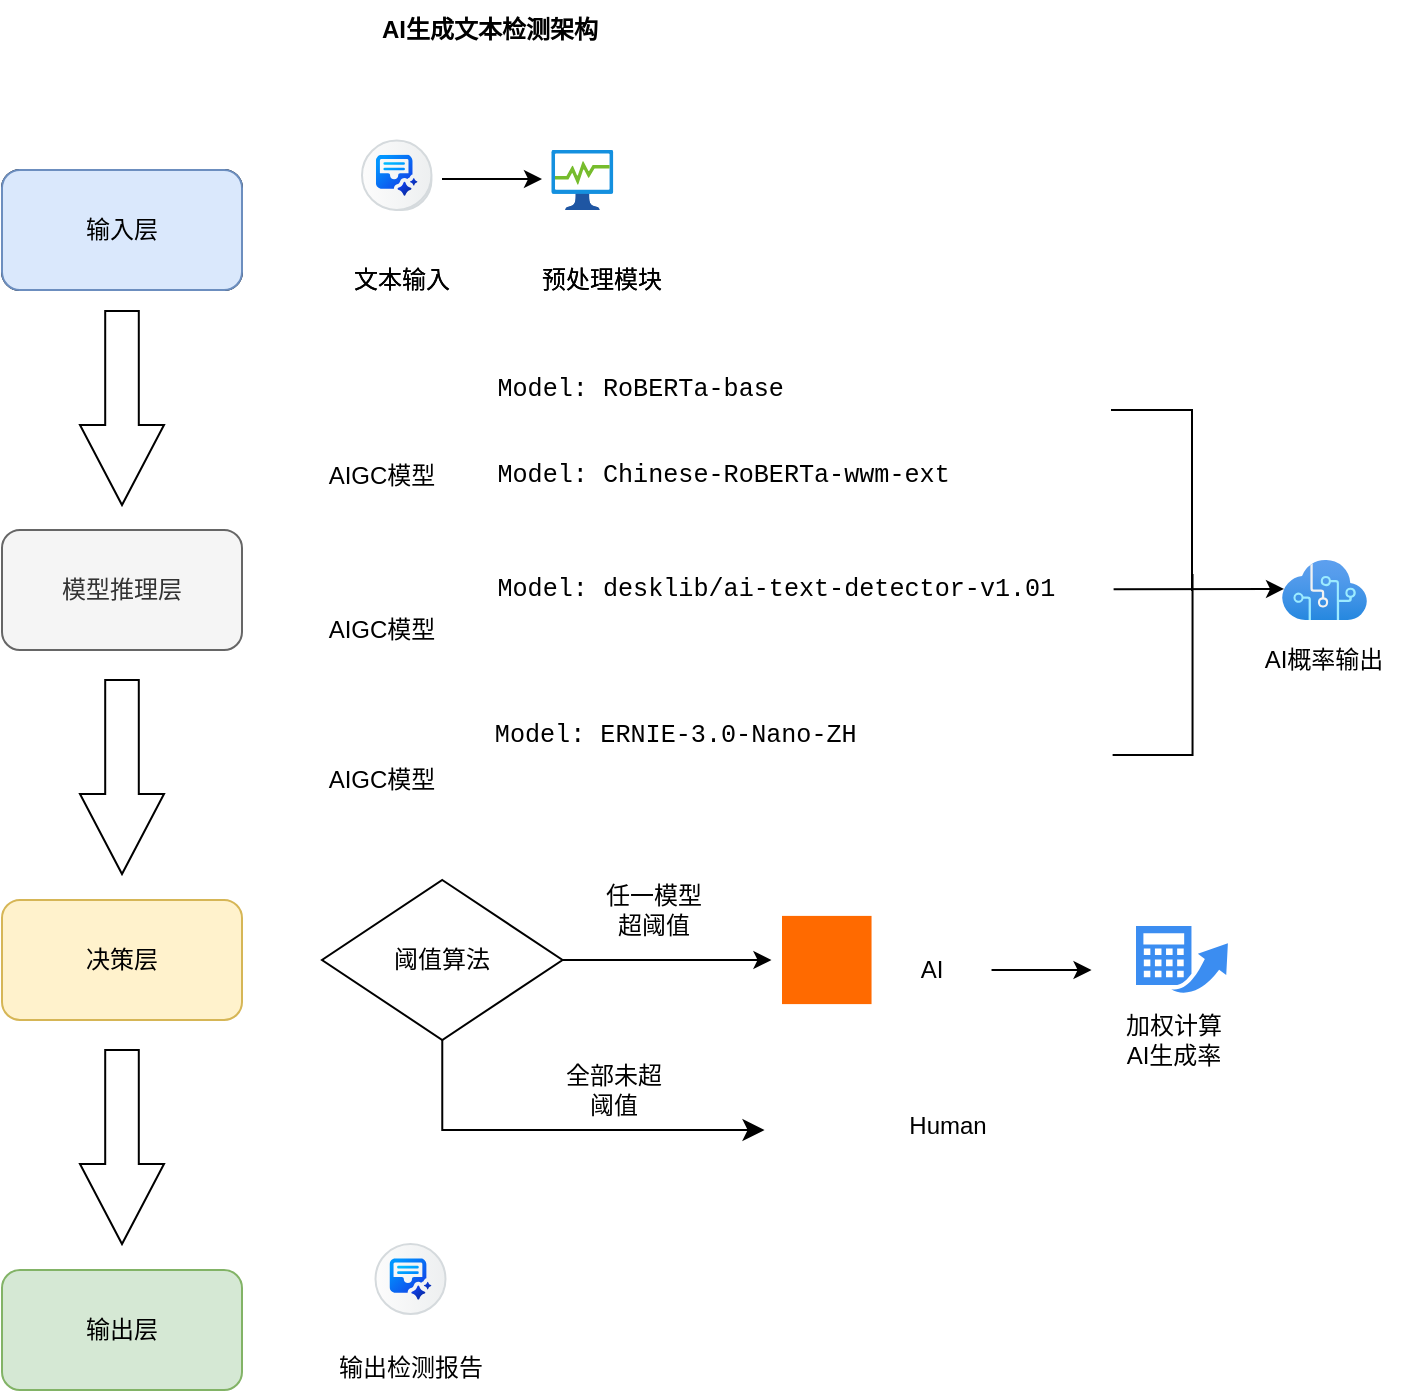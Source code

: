 <mxfile version="26.2.8">
  <diagram name="第 1 页" id="V8_qcKDwf0vtJj72LHAN">
    <mxGraphModel dx="1036" dy="1066" grid="0" gridSize="10" guides="1" tooltips="1" connect="1" arrows="1" fold="1" page="0" pageScale="1" pageWidth="827" pageHeight="1169" math="0" shadow="0">
      <root>
        <mxCell id="0" />
        <mxCell id="1" parent="0" />
        <mxCell id="d-JeLjUKKI5550INJL4p-5" value="&lt;b&gt;AI生成文本检测架构&lt;/b&gt;" style="text;html=1;align=center;verticalAlign=middle;whiteSpace=wrap;rounded=0;" vertex="1" parent="1">
          <mxGeometry x="144" y="-5" width="240" height="30" as="geometry" />
        </mxCell>
        <mxCell id="d-JeLjUKKI5550INJL4p-14" value="输入层" style="rounded=1;whiteSpace=wrap;html=1;" vertex="1" parent="1">
          <mxGeometry x="20" y="80" width="120" height="60" as="geometry" />
        </mxCell>
        <mxCell id="d-JeLjUKKI5550INJL4p-6" value="" style="shape=mxgraph.sap.icon;labelPosition=center;verticalLabelPosition=bottom;align=center;verticalAlign=top;strokeWidth=1;strokeColor=#D5DADD;fillColor=#EDEFF0;gradientColor=#FCFCFC;gradientDirection=west;aspect=fixed;SAPIcon=SAP_Document_Grounding" vertex="1" parent="1">
          <mxGeometry x="204.73" y="70" width="30" height="30" as="geometry" />
        </mxCell>
        <mxCell id="d-JeLjUKKI5550INJL4p-22" value="" style="image;aspect=fixed;html=1;points=[];align=center;fontSize=12;image=img/lib/azure2/general/Process_Explorer.svg;" vertex="1" parent="1">
          <mxGeometry x="294.73" y="70" width="30.88" height="30" as="geometry" />
        </mxCell>
        <mxCell id="d-JeLjUKKI5550INJL4p-26" value="文本输入" style="text;html=1;align=center;verticalAlign=middle;whiteSpace=wrap;rounded=0;" vertex="1" parent="1">
          <mxGeometry x="189.73" y="120" width="60" height="30" as="geometry" />
        </mxCell>
        <mxCell id="d-JeLjUKKI5550INJL4p-27" value="预处理模块" style="text;html=1;align=center;verticalAlign=middle;whiteSpace=wrap;rounded=0;" vertex="1" parent="1">
          <mxGeometry x="284.73" y="120" width="70" height="30" as="geometry" />
        </mxCell>
        <mxCell id="d-JeLjUKKI5550INJL4p-42" value="&lt;pre style=&quot;font-family: Menlo, &amp;quot;Roboto Mono&amp;quot;, &amp;quot;Courier New&amp;quot;, Courier, monospace, Inter, sans-serif; overflow: auto; padding: 9.144px 13.716px; text-wrap-mode: wrap; word-break: break-all; font-size: 12.573px; margin-top: 0px !important; margin-bottom: 0px !important;&quot;&gt;&lt;font style=&quot;color: rgb(0, 0, 0);&quot;&gt;Model: RoBERTa-base  &lt;br&gt;&lt;/font&gt;&lt;/pre&gt;" style="text;html=1;align=left;verticalAlign=middle;whiteSpace=wrap;rounded=0;" vertex="1" parent="1">
          <mxGeometry x="252" y="175" width="225.19" height="30" as="geometry" />
        </mxCell>
        <mxCell id="d-JeLjUKKI5550INJL4p-45" value="输入层" style="rounded=1;whiteSpace=wrap;html=1;fillColor=#dae8fc;strokeColor=#6c8ebf;" vertex="1" parent="1">
          <mxGeometry x="20" y="80" width="120" height="60" as="geometry" />
        </mxCell>
        <mxCell id="d-JeLjUKKI5550INJL4p-46" value="模型推理层" style="rounded=1;whiteSpace=wrap;html=1;fillColor=#f5f5f5;fontColor=#333333;strokeColor=#666666;" vertex="1" parent="1">
          <mxGeometry x="20" y="260" width="120" height="60" as="geometry" />
        </mxCell>
        <mxCell id="d-JeLjUKKI5550INJL4p-47" value="决策层" style="rounded=1;whiteSpace=wrap;html=1;fillColor=#fff2cc;strokeColor=#d6b656;" vertex="1" parent="1">
          <mxGeometry x="20" y="445" width="120" height="60" as="geometry" />
        </mxCell>
        <mxCell id="d-JeLjUKKI5550INJL4p-48" value="输出层" style="rounded=1;whiteSpace=wrap;html=1;fillColor=#d5e8d4;strokeColor=#82b366;" vertex="1" parent="1">
          <mxGeometry x="20" y="630" width="120" height="60" as="geometry" />
        </mxCell>
        <mxCell id="d-JeLjUKKI5550INJL4p-49" value="" style="shape=mxgraph.sap.icon;labelPosition=center;verticalLabelPosition=bottom;align=center;verticalAlign=top;strokeWidth=1;strokeColor=#D5DADD;fillColor=#EDEFF0;gradientColor=#FCFCFC;gradientDirection=west;aspect=fixed;SAPIcon=SAP_Document_Grounding" vertex="1" parent="1">
          <mxGeometry x="200" y="65.27" width="34.73" height="34.73" as="geometry" />
        </mxCell>
        <mxCell id="d-JeLjUKKI5550INJL4p-50" value="" style="image;aspect=fixed;html=1;points=[];align=center;fontSize=12;image=img/lib/azure2/general/Process_Explorer.svg;" vertex="1" parent="1">
          <mxGeometry x="294.73" y="70" width="30.88" height="30" as="geometry" />
        </mxCell>
        <mxCell id="d-JeLjUKKI5550INJL4p-51" value="文本输入" style="text;html=1;align=center;verticalAlign=middle;whiteSpace=wrap;rounded=0;" vertex="1" parent="1">
          <mxGeometry x="189.73" y="120" width="60" height="30" as="geometry" />
        </mxCell>
        <mxCell id="d-JeLjUKKI5550INJL4p-52" value="预处理模块" style="text;html=1;align=center;verticalAlign=middle;whiteSpace=wrap;rounded=0;" vertex="1" parent="1">
          <mxGeometry x="284.73" y="120" width="70" height="30" as="geometry" />
        </mxCell>
        <mxCell id="d-JeLjUKKI5550INJL4p-57" value="" style="image;aspect=fixed;html=1;points=[];align=center;fontSize=12;image=img/lib/azure2/ai_machine_learning/Cognitive_Services.svg;" vertex="1" parent="1">
          <mxGeometry x="660" y="275" width="42.5" height="30" as="geometry" />
        </mxCell>
        <mxCell id="d-JeLjUKKI5550INJL4p-58" value="AI概率输出" style="text;html=1;align=center;verticalAlign=middle;whiteSpace=wrap;rounded=0;" vertex="1" parent="1">
          <mxGeometry x="641.25" y="310" width="80" height="30" as="geometry" />
        </mxCell>
        <mxCell id="d-JeLjUKKI5550INJL4p-60" value="" style="shape=image;verticalLabelPosition=bottom;labelBackgroundColor=default;verticalAlign=top;aspect=fixed;imageAspect=0;image=https://huggingface.co/front/assets/huggingface_logo-noborder.svg;" vertex="1" parent="1">
          <mxGeometry x="193.81" y="187.5" width="32.39" height="30" as="geometry" />
        </mxCell>
        <mxCell id="d-JeLjUKKI5550INJL4p-63" value="" style="endArrow=classic;html=1;rounded=0;" edge="1" parent="1">
          <mxGeometry width="50" height="50" relative="1" as="geometry">
            <mxPoint x="240" y="84.5" as="sourcePoint" />
            <mxPoint x="290" y="84.5" as="targetPoint" />
          </mxGeometry>
        </mxCell>
        <mxCell id="d-JeLjUKKI5550INJL4p-66" value="&lt;pre style=&quot;font-family: Menlo, &amp;quot;Roboto Mono&amp;quot;, &amp;quot;Courier New&amp;quot;, Courier, monospace, Inter, sans-serif; overflow: auto; padding: 9.144px 13.716px; text-wrap-mode: wrap; word-break: break-all; font-size: 12.573px; margin-top: 0px !important; margin-bottom: 0px !important;&quot;&gt;&lt;font style=&quot;color: rgb(0, 0, 0);&quot;&gt;Model: Chinese-RoBERTa-wwm-ext &lt;br&gt;&lt;/font&gt;&lt;/pre&gt;" style="text;html=1;align=left;verticalAlign=middle;whiteSpace=wrap;rounded=0;" vertex="1" parent="1">
          <mxGeometry x="252" y="217.5" width="268.73" height="30" as="geometry" />
        </mxCell>
        <mxCell id="d-JeLjUKKI5550INJL4p-77" value="" style="edgeStyle=orthogonalEdgeStyle;rounded=0;orthogonalLoop=1;jettySize=auto;html=1;" edge="1" parent="1" source="d-JeLjUKKI5550INJL4p-73">
          <mxGeometry relative="1" as="geometry">
            <mxPoint x="404.73" y="475" as="targetPoint" />
          </mxGeometry>
        </mxCell>
        <mxCell id="d-JeLjUKKI5550INJL4p-73" value="阈值算法" style="rhombus;whiteSpace=wrap;html=1;" vertex="1" parent="1">
          <mxGeometry x="180" y="435" width="120.27" height="80" as="geometry" />
        </mxCell>
        <mxCell id="d-JeLjUKKI5550INJL4p-82" value="" style="edgeStyle=elbowEdgeStyle;elbow=vertical;endArrow=classic;html=1;curved=0;rounded=0;endSize=8;startSize=8;exitX=0.5;exitY=1;exitDx=0;exitDy=0;entryX=0;entryY=0.5;entryDx=0;entryDy=0;" edge="1" parent="1" source="d-JeLjUKKI5550INJL4p-73">
          <mxGeometry width="50" height="50" relative="1" as="geometry">
            <mxPoint x="330" y="545" as="sourcePoint" />
            <mxPoint x="401.27" y="560" as="targetPoint" />
            <Array as="points">
              <mxPoint x="320" y="560" />
            </Array>
          </mxGeometry>
        </mxCell>
        <mxCell id="d-JeLjUKKI5550INJL4p-83" value="任一模型超阈值" style="text;html=1;align=center;verticalAlign=middle;whiteSpace=wrap;rounded=0;" vertex="1" parent="1">
          <mxGeometry x="315.61" y="435" width="60" height="30" as="geometry" />
        </mxCell>
        <mxCell id="d-JeLjUKKI5550INJL4p-84" value="全部未超阈值" style="text;html=1;align=center;verticalAlign=middle;whiteSpace=wrap;rounded=0;" vertex="1" parent="1">
          <mxGeometry x="296.2" y="525" width="60" height="30" as="geometry" />
        </mxCell>
        <mxCell id="d-JeLjUKKI5550INJL4p-87" value="AIGC模型" style="text;html=1;align=center;verticalAlign=middle;whiteSpace=wrap;rounded=0;" vertex="1" parent="1">
          <mxGeometry x="180" y="217.5" width="60" height="30" as="geometry" />
        </mxCell>
        <mxCell id="d-JeLjUKKI5550INJL4p-89" value="&lt;pre style=&quot;font-family: Menlo, &amp;quot;Roboto Mono&amp;quot;, &amp;quot;Courier New&amp;quot;, Courier, monospace, Inter, sans-serif; overflow: auto; padding: 9.144px 13.716px; text-wrap-mode: wrap; word-break: break-all; font-size: 12.573px; margin-top: 0px !important; margin-bottom: 0px !important;&quot;&gt;&lt;font style=&quot;color: rgb(0, 0, 0);&quot;&gt;Model: desklib/ai-text-detector-v1.01  &lt;br&gt;&lt;/font&gt;&lt;/pre&gt;" style="text;html=1;align=left;verticalAlign=middle;whiteSpace=wrap;rounded=0;" vertex="1" parent="1">
          <mxGeometry x="252.0" y="275" width="323.8" height="30" as="geometry" />
        </mxCell>
        <mxCell id="d-JeLjUKKI5550INJL4p-90" value="" style="shape=image;verticalLabelPosition=bottom;labelBackgroundColor=default;verticalAlign=top;aspect=fixed;imageAspect=0;image=https://huggingface.co/front/assets/huggingface_logo-noborder.svg;" vertex="1" parent="1">
          <mxGeometry x="193.81" y="265" width="32.39" height="30" as="geometry" />
        </mxCell>
        <mxCell id="d-JeLjUKKI5550INJL4p-94" value="AIGC模型" style="text;html=1;align=center;verticalAlign=middle;whiteSpace=wrap;rounded=0;" vertex="1" parent="1">
          <mxGeometry x="180" y="295" width="60" height="30" as="geometry" />
        </mxCell>
        <mxCell id="d-JeLjUKKI5550INJL4p-96" value="" style="shape=image;verticalLabelPosition=bottom;labelBackgroundColor=default;verticalAlign=top;aspect=fixed;imageAspect=0;image=https://huggingface.co/front/assets/huggingface_logo-noborder.svg;" vertex="1" parent="1">
          <mxGeometry x="193.81" y="340" width="32.39" height="30" as="geometry" />
        </mxCell>
        <mxCell id="d-JeLjUKKI5550INJL4p-99" value="&lt;pre style=&quot;font-family: Menlo, &amp;quot;Roboto Mono&amp;quot;, &amp;quot;Courier New&amp;quot;, Courier, monospace, Inter, sans-serif; overflow: auto; padding: 9.144px 13.716px; text-wrap-mode: wrap; word-break: break-all; font-size: 12.573px; margin-top: 0px !important; margin-bottom: 0px !important;&quot;&gt;&lt;pre style=&quot;font-family: Menlo, &amp;quot;Roboto Mono&amp;quot;, &amp;quot;Courier New&amp;quot;, Courier, monospace, Inter, sans-serif; overflow: auto; padding: 9.144px 13.716px; text-wrap-mode: wrap; word-break: break-all; margin-top: 0px !important; margin-bottom: 0px !important;&quot;&gt;&lt;font style=&quot;color: rgb(0, 0, 0);&quot;&gt;Model: ERNIE-3.0-Nano-ZH&lt;/font&gt;&lt;/pre&gt;&lt;/pre&gt;" style="text;html=1;align=left;verticalAlign=middle;whiteSpace=wrap;rounded=0;" vertex="1" parent="1">
          <mxGeometry x="236.74" y="347.5" width="308.53" height="30" as="geometry" />
        </mxCell>
        <mxCell id="d-JeLjUKKI5550INJL4p-100" value="AIGC模型" style="text;html=1;align=center;verticalAlign=middle;whiteSpace=wrap;rounded=0;" vertex="1" parent="1">
          <mxGeometry x="180" y="370" width="60" height="30" as="geometry" />
        </mxCell>
        <mxCell id="d-JeLjUKKI5550INJL4p-101" value="" style="endArrow=classic;html=1;rounded=0;entryX=0.024;entryY=0.483;entryDx=0;entryDy=0;entryPerimeter=0;" edge="1" parent="1" source="d-JeLjUKKI5550INJL4p-89" target="d-JeLjUKKI5550INJL4p-57">
          <mxGeometry width="50" height="50" relative="1" as="geometry">
            <mxPoint x="480" y="360" as="sourcePoint" />
            <mxPoint x="530" y="310" as="targetPoint" />
          </mxGeometry>
        </mxCell>
        <mxCell id="d-JeLjUKKI5550INJL4p-103" value="" style="shape=partialRectangle;whiteSpace=wrap;html=1;bottom=0;right=0;fillColor=none;rotation=90;" vertex="1" parent="1">
          <mxGeometry x="550" y="225" width="90" height="40" as="geometry" />
        </mxCell>
        <mxCell id="d-JeLjUKKI5550INJL4p-104" value="" style="shape=partialRectangle;whiteSpace=wrap;html=1;bottom=0;right=0;fillColor=none;rotation=-180;" vertex="1" parent="1">
          <mxGeometry x="575.81" y="282.5" width="39.46" height="90" as="geometry" />
        </mxCell>
        <mxCell id="d-JeLjUKKI5550INJL4p-106" value="" style="points=[];aspect=fixed;html=1;align=center;shadow=0;dashed=0;fillColor=#FF6A00;strokeColor=none;shape=mxgraph.alibaba_cloud.multimediaai;" vertex="1" parent="1">
          <mxGeometry x="410" y="452.95" width="44.77" height="44.1" as="geometry" />
        </mxCell>
        <mxCell id="d-JeLjUKKI5550INJL4p-107" value="" style="shape=image;html=1;verticalAlign=top;verticalLabelPosition=bottom;labelBackgroundColor=#ffffff;imageAspect=0;aspect=fixed;image=https://cdn0.iconfinder.com/data/icons/bold-purple-free-samples/32/User_Avatar_Human_Profile_Face_Circle-128.png" vertex="1" parent="1">
          <mxGeometry x="409.77" y="532.5" width="45" height="45" as="geometry" />
        </mxCell>
        <mxCell id="d-JeLjUKKI5550INJL4p-117" value="" style="edgeStyle=orthogonalEdgeStyle;rounded=0;orthogonalLoop=1;jettySize=auto;html=1;" edge="1" parent="1" source="d-JeLjUKKI5550INJL4p-108">
          <mxGeometry relative="1" as="geometry">
            <mxPoint x="564.77" y="480" as="targetPoint" />
          </mxGeometry>
        </mxCell>
        <mxCell id="d-JeLjUKKI5550INJL4p-108" value="AI" style="text;html=1;align=center;verticalAlign=middle;whiteSpace=wrap;rounded=0;" vertex="1" parent="1">
          <mxGeometry x="454.77" y="465" width="60" height="30" as="geometry" />
        </mxCell>
        <mxCell id="d-JeLjUKKI5550INJL4p-110" value="Human" style="text;html=1;align=center;verticalAlign=middle;whiteSpace=wrap;rounded=0;" vertex="1" parent="1">
          <mxGeometry x="463.0" y="543" width="60" height="30" as="geometry" />
        </mxCell>
        <mxCell id="d-JeLjUKKI5550INJL4p-111" value="" style="shape=mxgraph.sap.icon;labelPosition=center;verticalLabelPosition=bottom;align=center;verticalAlign=top;strokeWidth=1;strokeColor=#D5DADD;fillColor=#EDEFF0;gradientColor=#FCFCFC;gradientDirection=west;aspect=fixed;SAPIcon=SAP_Document_Grounding" vertex="1" parent="1">
          <mxGeometry x="206.75" y="617" width="35" height="35" as="geometry" />
        </mxCell>
        <mxCell id="d-JeLjUKKI5550INJL4p-112" value="输出检测报告" style="text;html=1;align=center;verticalAlign=middle;whiteSpace=wrap;rounded=0;" vertex="1" parent="1">
          <mxGeometry x="186" y="664" width="76.5" height="30" as="geometry" />
        </mxCell>
        <mxCell id="d-JeLjUKKI5550INJL4p-113" value="" style="html=1;shadow=0;dashed=0;align=center;verticalAlign=middle;shape=mxgraph.arrows2.arrow;dy=0.6;dx=40;direction=south;notch=0;" vertex="1" parent="1">
          <mxGeometry x="59" y="150.5" width="42" height="97" as="geometry" />
        </mxCell>
        <mxCell id="d-JeLjUKKI5550INJL4p-114" value="" style="html=1;shadow=0;dashed=0;align=center;verticalAlign=middle;shape=mxgraph.arrows2.arrow;dy=0.6;dx=40;direction=south;notch=0;" vertex="1" parent="1">
          <mxGeometry x="59" y="335" width="42" height="97" as="geometry" />
        </mxCell>
        <mxCell id="d-JeLjUKKI5550INJL4p-115" value="" style="html=1;shadow=0;dashed=0;align=center;verticalAlign=middle;shape=mxgraph.arrows2.arrow;dy=0.6;dx=40;direction=south;notch=0;" vertex="1" parent="1">
          <mxGeometry x="59" y="520" width="42" height="97" as="geometry" />
        </mxCell>
        <mxCell id="d-JeLjUKKI5550INJL4p-118" value="" style="sketch=0;html=1;aspect=fixed;strokeColor=none;shadow=0;fillColor=#3B8DF1;verticalAlign=top;labelPosition=center;verticalLabelPosition=bottom;shape=mxgraph.gcp2.calculator" vertex="1" parent="1">
          <mxGeometry x="587" y="458" width="45.95" height="34" as="geometry" />
        </mxCell>
        <mxCell id="d-JeLjUKKI5550INJL4p-120" value="加权计算AI生成率" style="text;html=1;align=center;verticalAlign=middle;whiteSpace=wrap;rounded=0;" vertex="1" parent="1">
          <mxGeometry x="575.8" y="500" width="60" height="30" as="geometry" />
        </mxCell>
      </root>
    </mxGraphModel>
  </diagram>
</mxfile>

